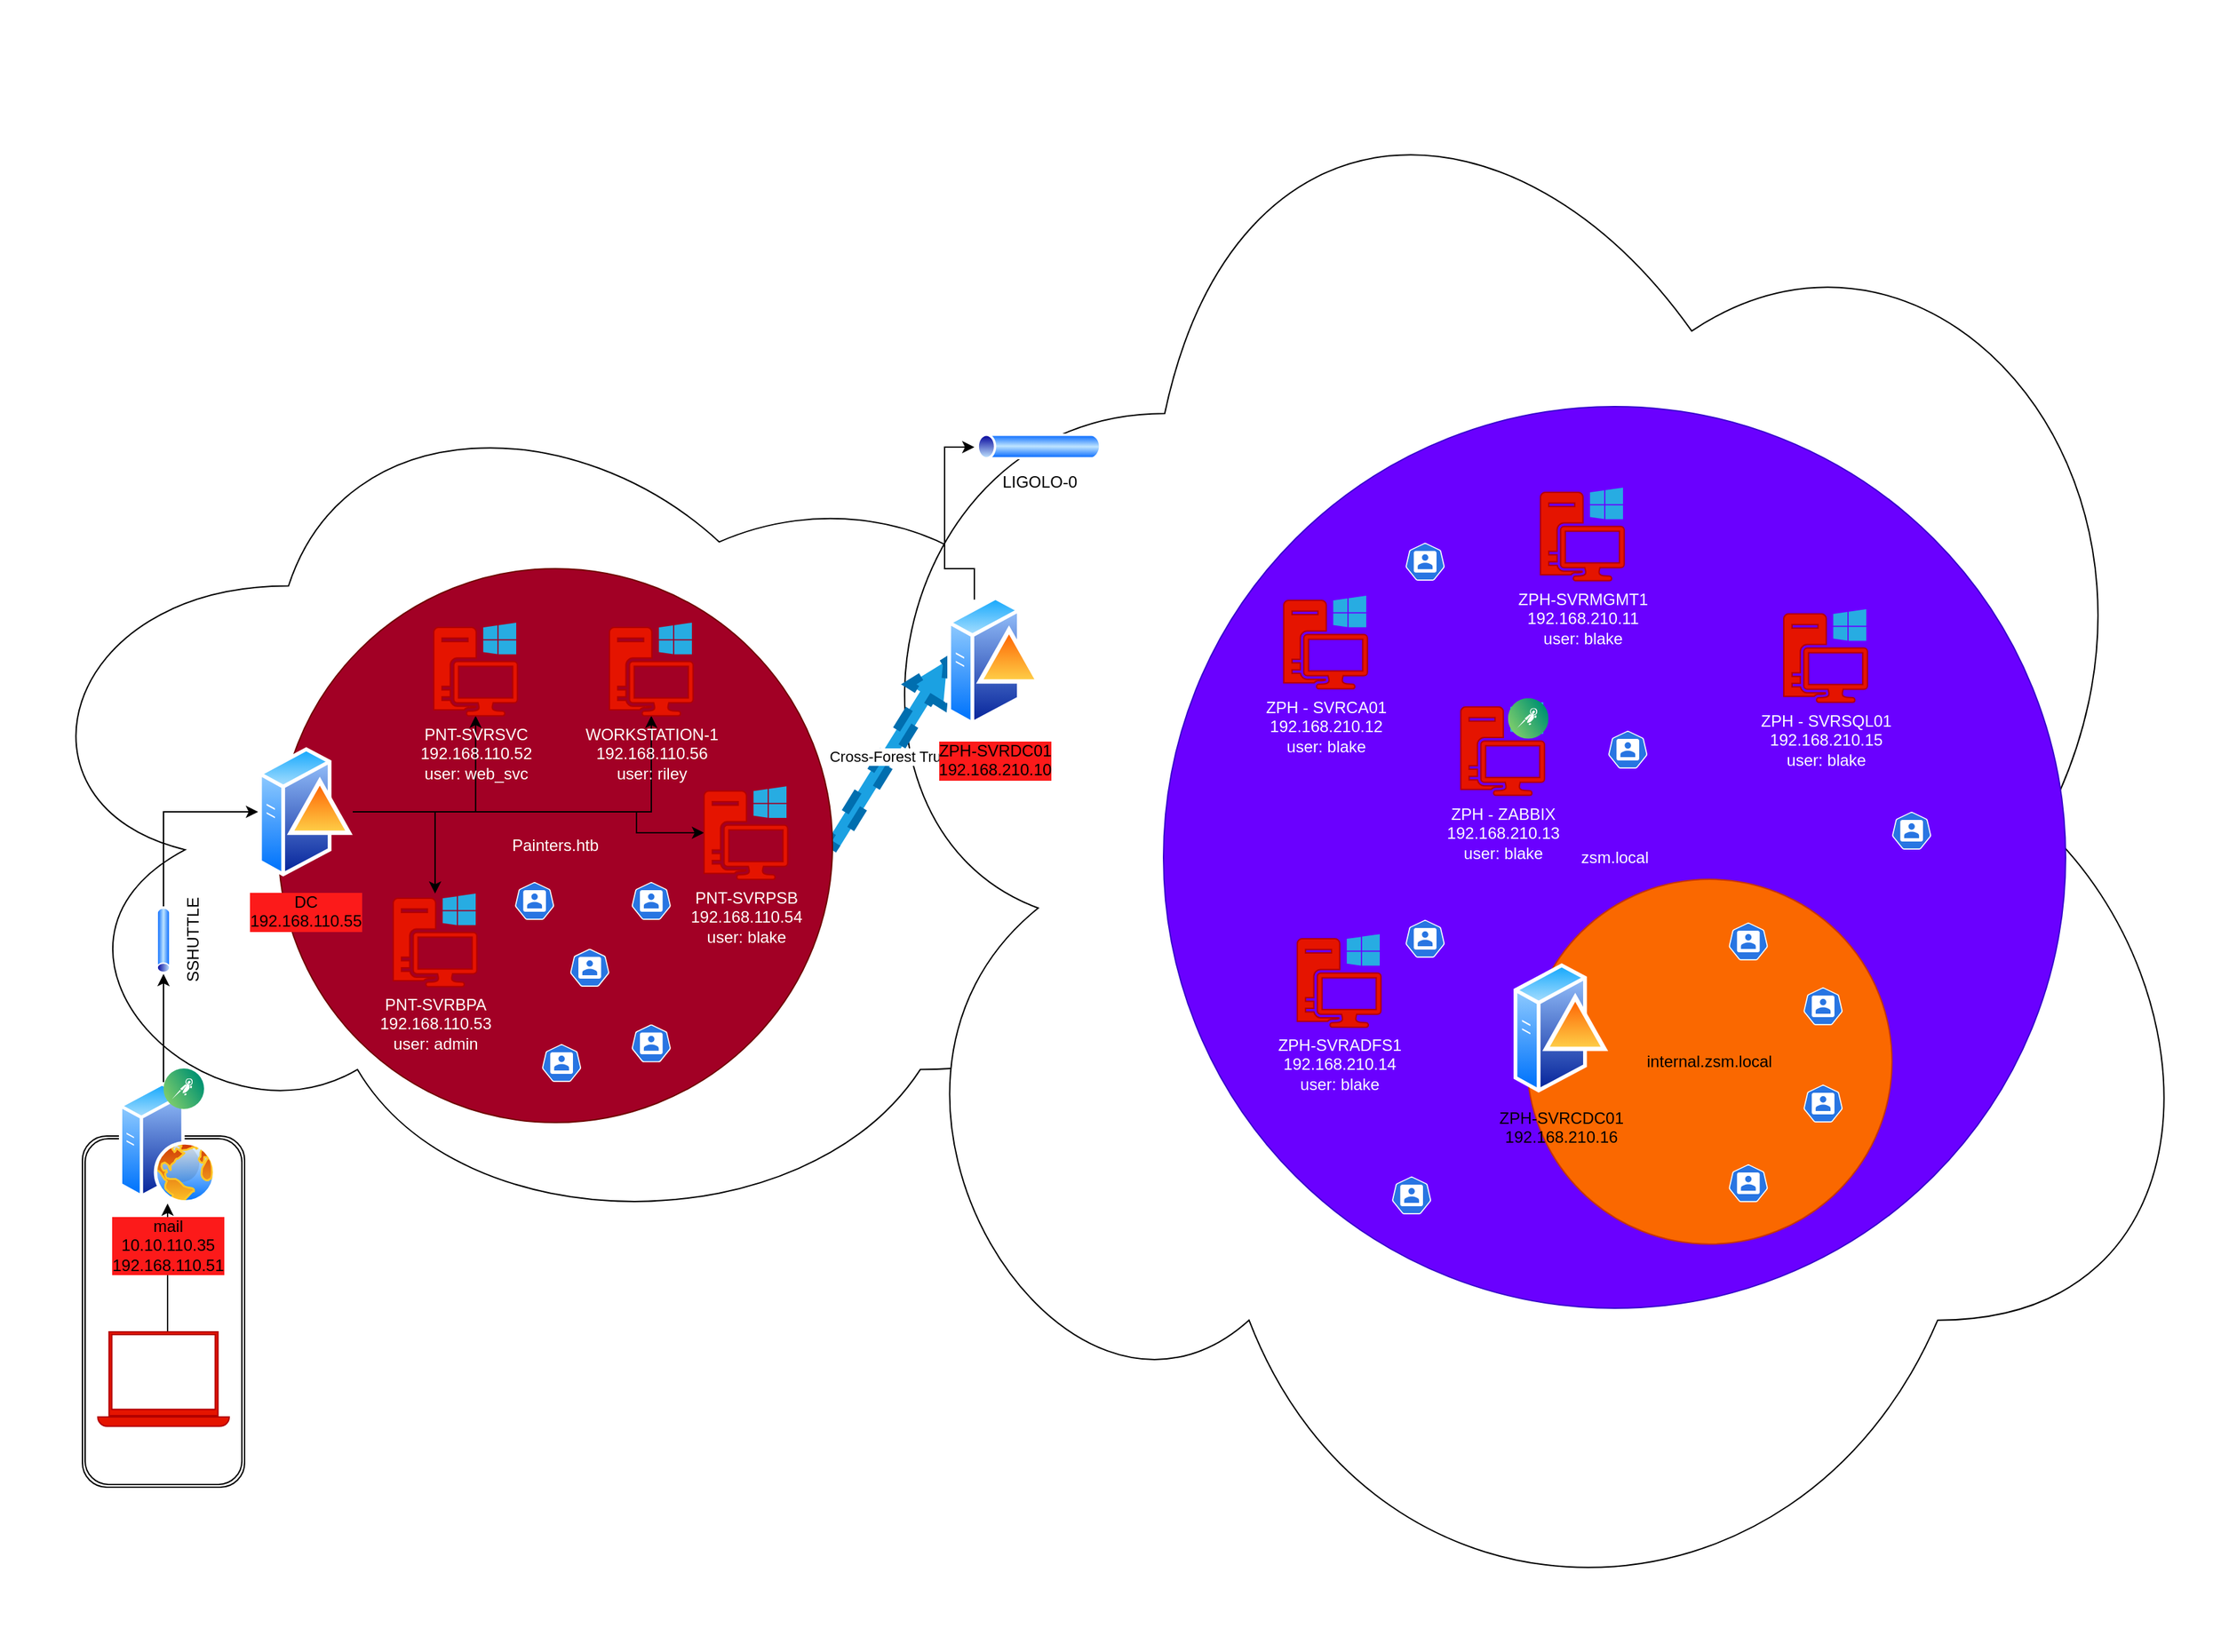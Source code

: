 <mxfile version="24.6.1" type="device">
  <diagram name="Page-1" id="RXrL0wg2e0oGERpfDm_i">
    <mxGraphModel dx="3133" dy="2951" grid="1" gridSize="10" guides="1" tooltips="1" connect="1" arrows="1" fold="1" page="1" pageScale="1" pageWidth="850" pageHeight="1100" math="0" shadow="0">
      <root>
        <mxCell id="0" />
        <mxCell id="1" parent="0" />
        <mxCell id="KQigV4kiUP4QNjF24Gm--21" value="" style="ellipse;shape=cloud;whiteSpace=wrap;html=1;" vertex="1" parent="1">
          <mxGeometry x="150" y="-200" width="850" height="651" as="geometry" />
        </mxCell>
        <mxCell id="KQigV4kiUP4QNjF24Gm--22" value="" style="ellipse;shape=cloud;whiteSpace=wrap;html=1;" vertex="1" parent="1">
          <mxGeometry x="750.86" y="-470" width="1040" height="1220.43" as="geometry" />
        </mxCell>
        <mxCell id="cZ90DH8mNP3HIYeP9Kkx-25" style="edgeStyle=orthogonalEdgeStyle;rounded=0;orthogonalLoop=1;jettySize=auto;html=1;fillColor=#1ba1e2;strokeColor=#006EAF;strokeWidth=6;dashed=1;shape=arrow;" parent="1" source="cZ90DH8mNP3HIYeP9Kkx-7" target="cZ90DH8mNP3HIYeP9Kkx-33" edge="1">
          <mxGeometry relative="1" as="geometry" />
        </mxCell>
        <mxCell id="cZ90DH8mNP3HIYeP9Kkx-27" value="Cross-Forest Trust" style="edgeLabel;html=1;align=center;verticalAlign=middle;resizable=0;points=[];" parent="cZ90DH8mNP3HIYeP9Kkx-25" vertex="1" connectable="0">
          <mxGeometry x="-0.021" relative="1" as="geometry">
            <mxPoint as="offset" />
          </mxGeometry>
        </mxCell>
        <mxCell id="cZ90DH8mNP3HIYeP9Kkx-7" value="Painters.htb" style="ellipse;whiteSpace=wrap;html=1;aspect=fixed;fillColor=#a20025;strokeColor=#6F0000;fontColor=#ffffff;" parent="1" vertex="1">
          <mxGeometry x="355" y="-50" width="410" height="410" as="geometry" />
        </mxCell>
        <mxCell id="cZ90DH8mNP3HIYeP9Kkx-1" value="" style="shape=ext;double=1;rounded=1;whiteSpace=wrap;html=1;" parent="1" vertex="1">
          <mxGeometry x="210" y="370" width="120" height="260" as="geometry" />
        </mxCell>
        <mxCell id="cZ90DH8mNP3HIYeP9Kkx-5" style="edgeStyle=orthogonalEdgeStyle;rounded=0;orthogonalLoop=1;jettySize=auto;html=1;" parent="1" source="cZ90DH8mNP3HIYeP9Kkx-2" target="cZ90DH8mNP3HIYeP9Kkx-3" edge="1">
          <mxGeometry relative="1" as="geometry">
            <Array as="points">
              <mxPoint x="273" y="490" />
              <mxPoint x="273" y="490" />
            </Array>
          </mxGeometry>
        </mxCell>
        <mxCell id="cZ90DH8mNP3HIYeP9Kkx-2" value="Attacker&lt;div&gt;10.10.17.103&lt;/div&gt;" style="sketch=0;pointerEvents=1;shadow=0;dashed=0;html=1;strokeColor=#B20000;fillColor=#e51400;aspect=fixed;labelPosition=center;verticalLabelPosition=bottom;verticalAlign=top;align=center;outlineConnect=0;shape=mxgraph.vvd.laptop;fontColor=#ffffff;" parent="1" vertex="1">
          <mxGeometry x="221.39" y="515" width="97.22" height="70" as="geometry" />
        </mxCell>
        <mxCell id="cZ90DH8mNP3HIYeP9Kkx-8" style="edgeStyle=orthogonalEdgeStyle;rounded=0;orthogonalLoop=1;jettySize=auto;html=1;entryX=0;entryY=0.5;entryDx=0;entryDy=0;" parent="1" source="cZ90DH8mNP3HIYeP9Kkx-11" target="cZ90DH8mNP3HIYeP9Kkx-6" edge="1">
          <mxGeometry relative="1" as="geometry">
            <Array as="points">
              <mxPoint x="270" y="130" />
            </Array>
          </mxGeometry>
        </mxCell>
        <mxCell id="cZ90DH8mNP3HIYeP9Kkx-3" value="mail&lt;div&gt;10.10.110.35&lt;/div&gt;&lt;div&gt;192.168.110.51&lt;/div&gt;" style="image;aspect=fixed;perimeter=ellipsePerimeter;html=1;align=center;shadow=0;dashed=0;spacingTop=3;image=img/lib/active_directory/web_server.svg;labelBackgroundColor=#FC1A1A;" parent="1" vertex="1">
          <mxGeometry x="237" y="330" width="72" height="90" as="geometry" />
        </mxCell>
        <mxCell id="cZ90DH8mNP3HIYeP9Kkx-4" value="" style="image;aspect=fixed;perimeter=ellipsePerimeter;html=1;align=center;fontSize=12;verticalAlign=top;fontColor=#364149;shadow=0;dashed=0;image=img/lib/cumulus/cumulus_linux_icon.svg;" parent="1" vertex="1">
          <mxGeometry x="270" y="320" width="30" height="30" as="geometry" />
        </mxCell>
        <mxCell id="cZ90DH8mNP3HIYeP9Kkx-19" style="edgeStyle=orthogonalEdgeStyle;rounded=0;orthogonalLoop=1;jettySize=auto;html=1;" parent="1" source="cZ90DH8mNP3HIYeP9Kkx-6" target="cZ90DH8mNP3HIYeP9Kkx-16" edge="1">
          <mxGeometry relative="1" as="geometry" />
        </mxCell>
        <mxCell id="cZ90DH8mNP3HIYeP9Kkx-20" style="edgeStyle=orthogonalEdgeStyle;rounded=0;orthogonalLoop=1;jettySize=auto;html=1;" parent="1" source="cZ90DH8mNP3HIYeP9Kkx-6" target="cZ90DH8mNP3HIYeP9Kkx-10" edge="1">
          <mxGeometry relative="1" as="geometry" />
        </mxCell>
        <mxCell id="cZ90DH8mNP3HIYeP9Kkx-21" style="edgeStyle=orthogonalEdgeStyle;rounded=0;orthogonalLoop=1;jettySize=auto;html=1;" parent="1" source="cZ90DH8mNP3HIYeP9Kkx-6" target="cZ90DH8mNP3HIYeP9Kkx-17" edge="1">
          <mxGeometry relative="1" as="geometry">
            <Array as="points">
              <mxPoint x="620" y="130" />
            </Array>
          </mxGeometry>
        </mxCell>
        <mxCell id="cZ90DH8mNP3HIYeP9Kkx-22" style="edgeStyle=orthogonalEdgeStyle;rounded=0;orthogonalLoop=1;jettySize=auto;html=1;" parent="1" source="cZ90DH8mNP3HIYeP9Kkx-6" target="cZ90DH8mNP3HIYeP9Kkx-13" edge="1">
          <mxGeometry relative="1" as="geometry" />
        </mxCell>
        <mxCell id="cZ90DH8mNP3HIYeP9Kkx-6" value="DC&lt;div&gt;192.168.110.55&lt;/div&gt;" style="image;aspect=fixed;perimeter=ellipsePerimeter;html=1;align=center;shadow=0;dashed=0;spacingTop=3;image=img/lib/active_directory/domain_controller.svg;labelBackgroundColor=#FC1A1A;" parent="1" vertex="1">
          <mxGeometry x="340" y="80" width="70" height="100" as="geometry" />
        </mxCell>
        <mxCell id="cZ90DH8mNP3HIYeP9Kkx-10" value="PNT-SVRBPA&lt;div&gt;192.168.110.53&lt;/div&gt;&lt;div&gt;user: admin&lt;/div&gt;" style="sketch=0;pointerEvents=1;shadow=0;dashed=0;html=1;strokeColor=#B20000;fillColor=#e51400;labelPosition=center;verticalLabelPosition=bottom;verticalAlign=top;outlineConnect=0;align=center;shape=mxgraph.office.devices.workstation_pc;fontColor=#ffffff;" parent="1" vertex="1">
          <mxGeometry x="440.0" y="190.56" width="61.86" height="68.87" as="geometry" />
        </mxCell>
        <mxCell id="cZ90DH8mNP3HIYeP9Kkx-12" value="" style="edgeStyle=orthogonalEdgeStyle;rounded=0;orthogonalLoop=1;jettySize=auto;html=1;entryX=0;entryY=0.5;entryDx=0;entryDy=0;" parent="1" source="cZ90DH8mNP3HIYeP9Kkx-3" target="cZ90DH8mNP3HIYeP9Kkx-11" edge="1">
          <mxGeometry relative="1" as="geometry">
            <mxPoint x="270" y="330" as="sourcePoint" />
            <mxPoint x="340" y="130" as="targetPoint" />
            <Array as="points">
              <mxPoint x="270" y="300" />
              <mxPoint x="270" y="300" />
            </Array>
          </mxGeometry>
        </mxCell>
        <mxCell id="cZ90DH8mNP3HIYeP9Kkx-11" value="SSHUTTLE" style="image;aspect=fixed;perimeter=ellipsePerimeter;html=1;align=center;shadow=0;dashed=0;spacingTop=3;image=img/lib/active_directory/tunnel.svg;rotation=-90;" parent="1" vertex="1">
          <mxGeometry x="245" y="220" width="50" height="10" as="geometry" />
        </mxCell>
        <mxCell id="cZ90DH8mNP3HIYeP9Kkx-13" value="PNT-SVRSVC&lt;div&gt;192.168.110.52&lt;/div&gt;&lt;div&gt;user:&amp;nbsp;web_svc&lt;/div&gt;" style="sketch=0;pointerEvents=1;shadow=0;dashed=0;html=1;strokeColor=#B20000;fillColor=#e51400;labelPosition=center;verticalLabelPosition=bottom;verticalAlign=top;outlineConnect=0;align=center;shape=mxgraph.office.devices.workstation_pc;fontColor=#ffffff;" parent="1" vertex="1">
          <mxGeometry x="470.0" y="-10" width="61.86" height="68.87" as="geometry" />
        </mxCell>
        <mxCell id="cZ90DH8mNP3HIYeP9Kkx-16" value="WORKSTATION-1&lt;div&gt;&lt;span style=&quot;background-color: initial;&quot;&gt;192.168.110.56&lt;/span&gt;&lt;/div&gt;&lt;div&gt;&lt;span style=&quot;background-color: initial;&quot;&gt;user: riley&lt;/span&gt;&lt;/div&gt;" style="sketch=0;pointerEvents=1;shadow=0;dashed=0;html=1;strokeColor=#B20000;fillColor=#e51400;labelPosition=center;verticalLabelPosition=bottom;verticalAlign=top;outlineConnect=0;align=center;shape=mxgraph.office.devices.workstation_pc;fontColor=#ffffff;" parent="1" vertex="1">
          <mxGeometry x="600" y="-10.0" width="61.86" height="68.87" as="geometry" />
        </mxCell>
        <mxCell id="cZ90DH8mNP3HIYeP9Kkx-17" value="&lt;div&gt;PNT-SVRPSB&lt;br&gt;&lt;/div&gt;&lt;div&gt;192.168.110.54&lt;/div&gt;&lt;div&gt;user: blake&lt;/div&gt;" style="sketch=0;pointerEvents=1;shadow=0;dashed=0;html=1;strokeColor=#B20000;fillColor=#e51400;labelPosition=center;verticalLabelPosition=bottom;verticalAlign=top;outlineConnect=0;align=center;shape=mxgraph.office.devices.workstation_pc;fontColor=#ffffff;" parent="1" vertex="1">
          <mxGeometry x="670" y="111.13" width="61.86" height="68.87" as="geometry" />
        </mxCell>
        <mxCell id="cZ90DH8mNP3HIYeP9Kkx-24" value="zsm.local" style="ellipse;whiteSpace=wrap;html=1;aspect=fixed;fillColor=#6a00ff;strokeColor=#3700CC;fontColor=#ffffff;" parent="1" vertex="1">
          <mxGeometry x="1010" y="-170" width="667.5" height="667.5" as="geometry" />
        </mxCell>
        <mxCell id="cZ90DH8mNP3HIYeP9Kkx-28" value="&lt;div&gt;&lt;span style=&quot;background-color: initial;&quot;&gt;ZPH - SVRCA01&lt;/span&gt;&lt;/div&gt;&lt;div&gt;&lt;span style=&quot;background-color: initial;&quot;&gt;192.168.210.12&lt;/span&gt;&lt;br&gt;&lt;/div&gt;&lt;div&gt;user: blake&lt;/div&gt;" style="sketch=0;pointerEvents=1;shadow=0;dashed=0;html=1;strokeColor=#B20000;fillColor=#e51400;labelPosition=center;verticalLabelPosition=bottom;verticalAlign=top;outlineConnect=0;align=center;shape=mxgraph.office.devices.workstation_pc;fontColor=#ffffff;" parent="1" vertex="1">
          <mxGeometry x="1099" y="-30" width="61.86" height="68.87" as="geometry" />
        </mxCell>
        <mxCell id="KQigV4kiUP4QNjF24Gm--20" style="edgeStyle=orthogonalEdgeStyle;rounded=0;orthogonalLoop=1;jettySize=auto;html=1;" edge="1" parent="1" source="cZ90DH8mNP3HIYeP9Kkx-33" target="KQigV4kiUP4QNjF24Gm--10">
          <mxGeometry relative="1" as="geometry">
            <Array as="points">
              <mxPoint x="870" y="-50" />
              <mxPoint x="848" y="-50" />
              <mxPoint x="848" y="-140" />
            </Array>
          </mxGeometry>
        </mxCell>
        <mxCell id="cZ90DH8mNP3HIYeP9Kkx-33" value="&lt;div&gt;ZPH-SVRDC01&lt;/div&gt;&lt;div&gt;192.168.210.10&lt;br&gt;&lt;/div&gt;" style="image;aspect=fixed;perimeter=ellipsePerimeter;html=1;align=center;shadow=0;dashed=0;spacingTop=3;image=img/lib/active_directory/domain_controller.svg;labelBackgroundColor=#FC1A1A;" parent="1" vertex="1">
          <mxGeometry x="850" y="-32.0" width="70" height="100" as="geometry" />
        </mxCell>
        <mxCell id="cZ90DH8mNP3HIYeP9Kkx-34" value="&lt;div&gt;ZPH-SVRMGMT1&lt;br&gt;&lt;/div&gt;&lt;div&gt;&lt;span style=&quot;background-color: initial;&quot;&gt;192.168.210.11&lt;/span&gt;&lt;br&gt;&lt;/div&gt;&lt;div&gt;user: blake&lt;/div&gt;" style="sketch=0;pointerEvents=1;shadow=0;dashed=0;html=1;strokeColor=#B20000;fillColor=#e51400;labelPosition=center;verticalLabelPosition=bottom;verticalAlign=top;outlineConnect=0;align=center;shape=mxgraph.office.devices.workstation_pc;fontColor=#ffffff;" parent="1" vertex="1">
          <mxGeometry x="1289" y="-110" width="61.86" height="68.87" as="geometry" />
        </mxCell>
        <mxCell id="cZ90DH8mNP3HIYeP9Kkx-35" value="&lt;div&gt;&lt;span style=&quot;background-color: initial;&quot;&gt;ZPH - SVRSQL01&lt;/span&gt;&lt;/div&gt;&lt;div&gt;&lt;span style=&quot;background-color: initial;&quot;&gt;192.168.210.15&lt;/span&gt;&lt;br&gt;&lt;/div&gt;&lt;div&gt;user: blake&lt;/div&gt;" style="sketch=0;pointerEvents=1;shadow=0;dashed=0;html=1;strokeColor=#B20000;fillColor=#e51400;labelPosition=center;verticalLabelPosition=bottom;verticalAlign=top;outlineConnect=0;align=center;shape=mxgraph.office.devices.workstation_pc;fontColor=#ffffff;" parent="1" vertex="1">
          <mxGeometry x="1469" y="-20" width="61.86" height="68.87" as="geometry" />
        </mxCell>
        <mxCell id="cZ90DH8mNP3HIYeP9Kkx-38" value="&lt;div&gt;ZPH-SVRADFS1&lt;br&gt;&lt;/div&gt;&lt;div&gt;&lt;span style=&quot;background-color: initial;&quot;&gt;192.168.210.14&lt;/span&gt;&lt;br&gt;&lt;/div&gt;&lt;div&gt;user: blake&lt;/div&gt;" style="sketch=0;pointerEvents=1;shadow=0;dashed=0;html=1;strokeColor=#B20000;fillColor=#e51400;labelPosition=center;verticalLabelPosition=bottom;verticalAlign=top;outlineConnect=0;align=center;shape=mxgraph.office.devices.workstation_pc;fontColor=#ffffff;" parent="1" vertex="1">
          <mxGeometry x="1109" y="220.57" width="61.86" height="68.87" as="geometry" />
        </mxCell>
        <mxCell id="cZ90DH8mNP3HIYeP9Kkx-44" value="internal.zsm.local" style="ellipse;whiteSpace=wrap;html=1;aspect=fixed;fillColor=#fa6800;strokeColor=#C73500;fontColor=#000000;" parent="1" vertex="1">
          <mxGeometry x="1279" y="180" width="270" height="270" as="geometry" />
        </mxCell>
        <mxCell id="cZ90DH8mNP3HIYeP9Kkx-41" value="&lt;div&gt;ZPH-SVRCDC01&lt;/div&gt;&lt;div&gt;192.168.210.16&lt;/div&gt;" style="image;aspect=fixed;perimeter=ellipsePerimeter;html=1;align=center;shadow=0;dashed=0;spacingTop=3;image=img/lib/active_directory/domain_controller.svg;labelBackgroundColor=none;" parent="1" vertex="1">
          <mxGeometry x="1269.0" y="240" width="70" height="100" as="geometry" />
        </mxCell>
        <mxCell id="cZ90DH8mNP3HIYeP9Kkx-45" value="" style="aspect=fixed;sketch=0;html=1;dashed=0;whitespace=wrap;verticalLabelPosition=bottom;verticalAlign=top;fillColor=#2875E2;strokeColor=#ffffff;points=[[0.005,0.63,0],[0.1,0.2,0],[0.9,0.2,0],[0.5,0,0],[0.995,0.63,0],[0.72,0.99,0],[0.5,1,0],[0.28,0.99,0]];shape=mxgraph.kubernetes.icon2;prIcon=user" parent="1" vertex="1">
          <mxGeometry x="530" y="182" width="29.17" height="28" as="geometry" />
        </mxCell>
        <mxCell id="cZ90DH8mNP3HIYeP9Kkx-46" value="" style="aspect=fixed;sketch=0;html=1;dashed=0;whitespace=wrap;verticalLabelPosition=bottom;verticalAlign=top;fillColor=#2875E2;strokeColor=#ffffff;points=[[0.005,0.63,0],[0.1,0.2,0],[0.9,0.2,0],[0.5,0,0],[0.995,0.63,0],[0.72,0.99,0],[0.5,1,0],[0.28,0.99,0]];shape=mxgraph.kubernetes.icon2;prIcon=user" parent="1" vertex="1">
          <mxGeometry x="550" y="302" width="29.17" height="28" as="geometry" />
        </mxCell>
        <mxCell id="cZ90DH8mNP3HIYeP9Kkx-47" value="" style="aspect=fixed;sketch=0;html=1;dashed=0;whitespace=wrap;verticalLabelPosition=bottom;verticalAlign=top;fillColor=#2875E2;strokeColor=#ffffff;points=[[0.005,0.63,0],[0.1,0.2,0],[0.9,0.2,0],[0.5,0,0],[0.995,0.63,0],[0.72,0.99,0],[0.5,1,0],[0.28,0.99,0]];shape=mxgraph.kubernetes.icon2;prIcon=user" parent="1" vertex="1">
          <mxGeometry x="1179" y="400" width="29.17" height="28" as="geometry" />
        </mxCell>
        <mxCell id="cZ90DH8mNP3HIYeP9Kkx-48" value="" style="aspect=fixed;sketch=0;html=1;dashed=0;whitespace=wrap;verticalLabelPosition=bottom;verticalAlign=top;fillColor=#2875E2;strokeColor=#ffffff;points=[[0.005,0.63,0],[0.1,0.2,0],[0.9,0.2,0],[0.5,0,0],[0.995,0.63,0],[0.72,0.99,0],[0.5,1,0],[0.28,0.99,0]];shape=mxgraph.kubernetes.icon2;prIcon=user" parent="1" vertex="1">
          <mxGeometry x="616.34" y="182" width="29.17" height="28" as="geometry" />
        </mxCell>
        <mxCell id="cZ90DH8mNP3HIYeP9Kkx-49" value="" style="aspect=fixed;sketch=0;html=1;dashed=0;whitespace=wrap;verticalLabelPosition=bottom;verticalAlign=top;fillColor=#2875E2;strokeColor=#ffffff;points=[[0.005,0.63,0],[0.1,0.2,0],[0.9,0.2,0],[0.5,0,0],[0.995,0.63,0],[0.72,0.99,0],[0.5,1,0],[0.28,0.99,0]];shape=mxgraph.kubernetes.icon2;prIcon=user" parent="1" vertex="1">
          <mxGeometry x="1549" y="130" width="29.17" height="28" as="geometry" />
        </mxCell>
        <mxCell id="cZ90DH8mNP3HIYeP9Kkx-50" value="" style="aspect=fixed;sketch=0;html=1;dashed=0;whitespace=wrap;verticalLabelPosition=bottom;verticalAlign=top;fillColor=#2875E2;strokeColor=#ffffff;points=[[0.005,0.63,0],[0.1,0.2,0],[0.9,0.2,0],[0.5,0,0],[0.995,0.63,0],[0.72,0.99,0],[0.5,1,0],[0.28,0.99,0]];shape=mxgraph.kubernetes.icon2;prIcon=user" parent="1" vertex="1">
          <mxGeometry x="570.83" y="231.44" width="29.17" height="28" as="geometry" />
        </mxCell>
        <mxCell id="cZ90DH8mNP3HIYeP9Kkx-51" value="" style="aspect=fixed;sketch=0;html=1;dashed=0;whitespace=wrap;verticalLabelPosition=bottom;verticalAlign=top;fillColor=#2875E2;strokeColor=#ffffff;points=[[0.005,0.63,0],[0.1,0.2,0],[0.9,0.2,0],[0.5,0,0],[0.995,0.63,0],[0.72,0.99,0],[0.5,1,0],[0.28,0.99,0]];shape=mxgraph.kubernetes.icon2;prIcon=user" parent="1" vertex="1">
          <mxGeometry x="616.35" y="287.43" width="29.17" height="28" as="geometry" />
        </mxCell>
        <mxCell id="cZ90DH8mNP3HIYeP9Kkx-56" value="" style="aspect=fixed;sketch=0;html=1;dashed=0;whitespace=wrap;verticalLabelPosition=bottom;verticalAlign=top;fillColor=#2875E2;strokeColor=#ffffff;points=[[0.005,0.63,0],[0.1,0.2,0],[0.9,0.2,0],[0.5,0,0],[0.995,0.63,0],[0.72,0.99,0],[0.5,1,0],[0.28,0.99,0]];shape=mxgraph.kubernetes.icon2;prIcon=user" parent="1" vertex="1">
          <mxGeometry x="1428.17" y="212.0" width="29.17" height="28" as="geometry" />
        </mxCell>
        <mxCell id="cZ90DH8mNP3HIYeP9Kkx-57" value="" style="aspect=fixed;sketch=0;html=1;dashed=0;whitespace=wrap;verticalLabelPosition=bottom;verticalAlign=top;fillColor=#2875E2;strokeColor=#ffffff;points=[[0.005,0.63,0],[0.1,0.2,0],[0.9,0.2,0],[0.5,0,0],[0.995,0.63,0],[0.72,0.99,0],[0.5,1,0],[0.28,0.99,0]];shape=mxgraph.kubernetes.icon2;prIcon=user" parent="1" vertex="1">
          <mxGeometry x="1483.49" y="260" width="29.17" height="28" as="geometry" />
        </mxCell>
        <mxCell id="cZ90DH8mNP3HIYeP9Kkx-58" value="" style="aspect=fixed;sketch=0;html=1;dashed=0;whitespace=wrap;verticalLabelPosition=bottom;verticalAlign=top;fillColor=#2875E2;strokeColor=#ffffff;points=[[0.005,0.63,0],[0.1,0.2,0],[0.9,0.2,0],[0.5,0,0],[0.995,0.63,0],[0.72,0.99,0],[0.5,1,0],[0.28,0.99,0]];shape=mxgraph.kubernetes.icon2;prIcon=user" parent="1" vertex="1">
          <mxGeometry x="1483.49" y="332" width="29.17" height="28" as="geometry" />
        </mxCell>
        <mxCell id="cZ90DH8mNP3HIYeP9Kkx-59" value="" style="aspect=fixed;sketch=0;html=1;dashed=0;whitespace=wrap;verticalLabelPosition=bottom;verticalAlign=top;fillColor=#2875E2;strokeColor=#ffffff;points=[[0.005,0.63,0],[0.1,0.2,0],[0.9,0.2,0],[0.5,0,0],[0.995,0.63,0],[0.72,0.99,0],[0.5,1,0],[0.28,0.99,0]];shape=mxgraph.kubernetes.icon2;prIcon=user" parent="1" vertex="1">
          <mxGeometry x="1428.17" y="391" width="29.17" height="28" as="geometry" />
        </mxCell>
        <mxCell id="cZ90DH8mNP3HIYeP9Kkx-61" value="" style="aspect=fixed;sketch=0;html=1;dashed=0;whitespace=wrap;verticalLabelPosition=bottom;verticalAlign=top;fillColor=#2875E2;strokeColor=#ffffff;points=[[0.005,0.63,0],[0.1,0.2,0],[0.9,0.2,0],[0.5,0,0],[0.995,0.63,0],[0.72,0.99,0],[0.5,1,0],[0.28,0.99,0]];shape=mxgraph.kubernetes.icon2;prIcon=user" parent="1" vertex="1">
          <mxGeometry x="1339" y="70" width="29.17" height="28" as="geometry" />
        </mxCell>
        <mxCell id="cZ90DH8mNP3HIYeP9Kkx-62" value="" style="aspect=fixed;sketch=0;html=1;dashed=0;whitespace=wrap;verticalLabelPosition=bottom;verticalAlign=top;fillColor=#2875E2;strokeColor=#ffffff;points=[[0.005,0.63,0],[0.1,0.2,0],[0.9,0.2,0],[0.5,0,0],[0.995,0.63,0],[0.72,0.99,0],[0.5,1,0],[0.28,0.99,0]];shape=mxgraph.kubernetes.icon2;prIcon=user" parent="1" vertex="1">
          <mxGeometry x="1189.0" y="210" width="29.17" height="28" as="geometry" />
        </mxCell>
        <mxCell id="cZ90DH8mNP3HIYeP9Kkx-63" value="" style="aspect=fixed;sketch=0;html=1;dashed=0;whitespace=wrap;verticalLabelPosition=bottom;verticalAlign=top;fillColor=#2875E2;strokeColor=#ffffff;points=[[0.005,0.63,0],[0.1,0.2,0],[0.9,0.2,0],[0.5,0,0],[0.995,0.63,0],[0.72,0.99,0],[0.5,1,0],[0.28,0.99,0]];shape=mxgraph.kubernetes.icon2;prIcon=user" parent="1" vertex="1">
          <mxGeometry x="1189.0" y="-69.13" width="29.17" height="28" as="geometry" />
        </mxCell>
        <mxCell id="KQigV4kiUP4QNjF24Gm--1" value="&lt;div&gt;&lt;span style=&quot;background-color: initial;&quot;&gt;ZPH - ZABBIX&lt;/span&gt;&lt;/div&gt;&lt;div&gt;&lt;span style=&quot;background-color: initial;&quot;&gt;192.168.210.13&lt;/span&gt;&lt;br&gt;&lt;/div&gt;&lt;div&gt;user: blake&lt;/div&gt;" style="sketch=0;pointerEvents=1;shadow=0;dashed=0;html=1;strokeColor=#B20000;fillColor=#e51400;labelPosition=center;verticalLabelPosition=bottom;verticalAlign=top;outlineConnect=0;align=center;shape=mxgraph.office.devices.workstation_pc;fontColor=#ffffff;" vertex="1" parent="1">
          <mxGeometry x="1230.03" y="48.87" width="61.86" height="68.87" as="geometry" />
        </mxCell>
        <mxCell id="KQigV4kiUP4QNjF24Gm--4" value="" style="image;aspect=fixed;perimeter=ellipsePerimeter;html=1;align=center;fontSize=12;verticalAlign=top;fontColor=#364149;shadow=0;dashed=0;image=img/lib/cumulus/cumulus_linux_icon.svg;" vertex="1" parent="1">
          <mxGeometry x="1264.89" y="45.87" width="30" height="30" as="geometry" />
        </mxCell>
        <mxCell id="KQigV4kiUP4QNjF24Gm--10" value="LIGOLO-0" style="image;aspect=fixed;perimeter=ellipsePerimeter;html=1;align=center;shadow=0;dashed=0;spacingTop=3;image=img/lib/active_directory/tunnel.svg;rotation=0;labelBackgroundColor=none;" vertex="1" parent="1">
          <mxGeometry x="870" y="-150" width="95.65" height="19.13" as="geometry" />
        </mxCell>
      </root>
    </mxGraphModel>
  </diagram>
</mxfile>
